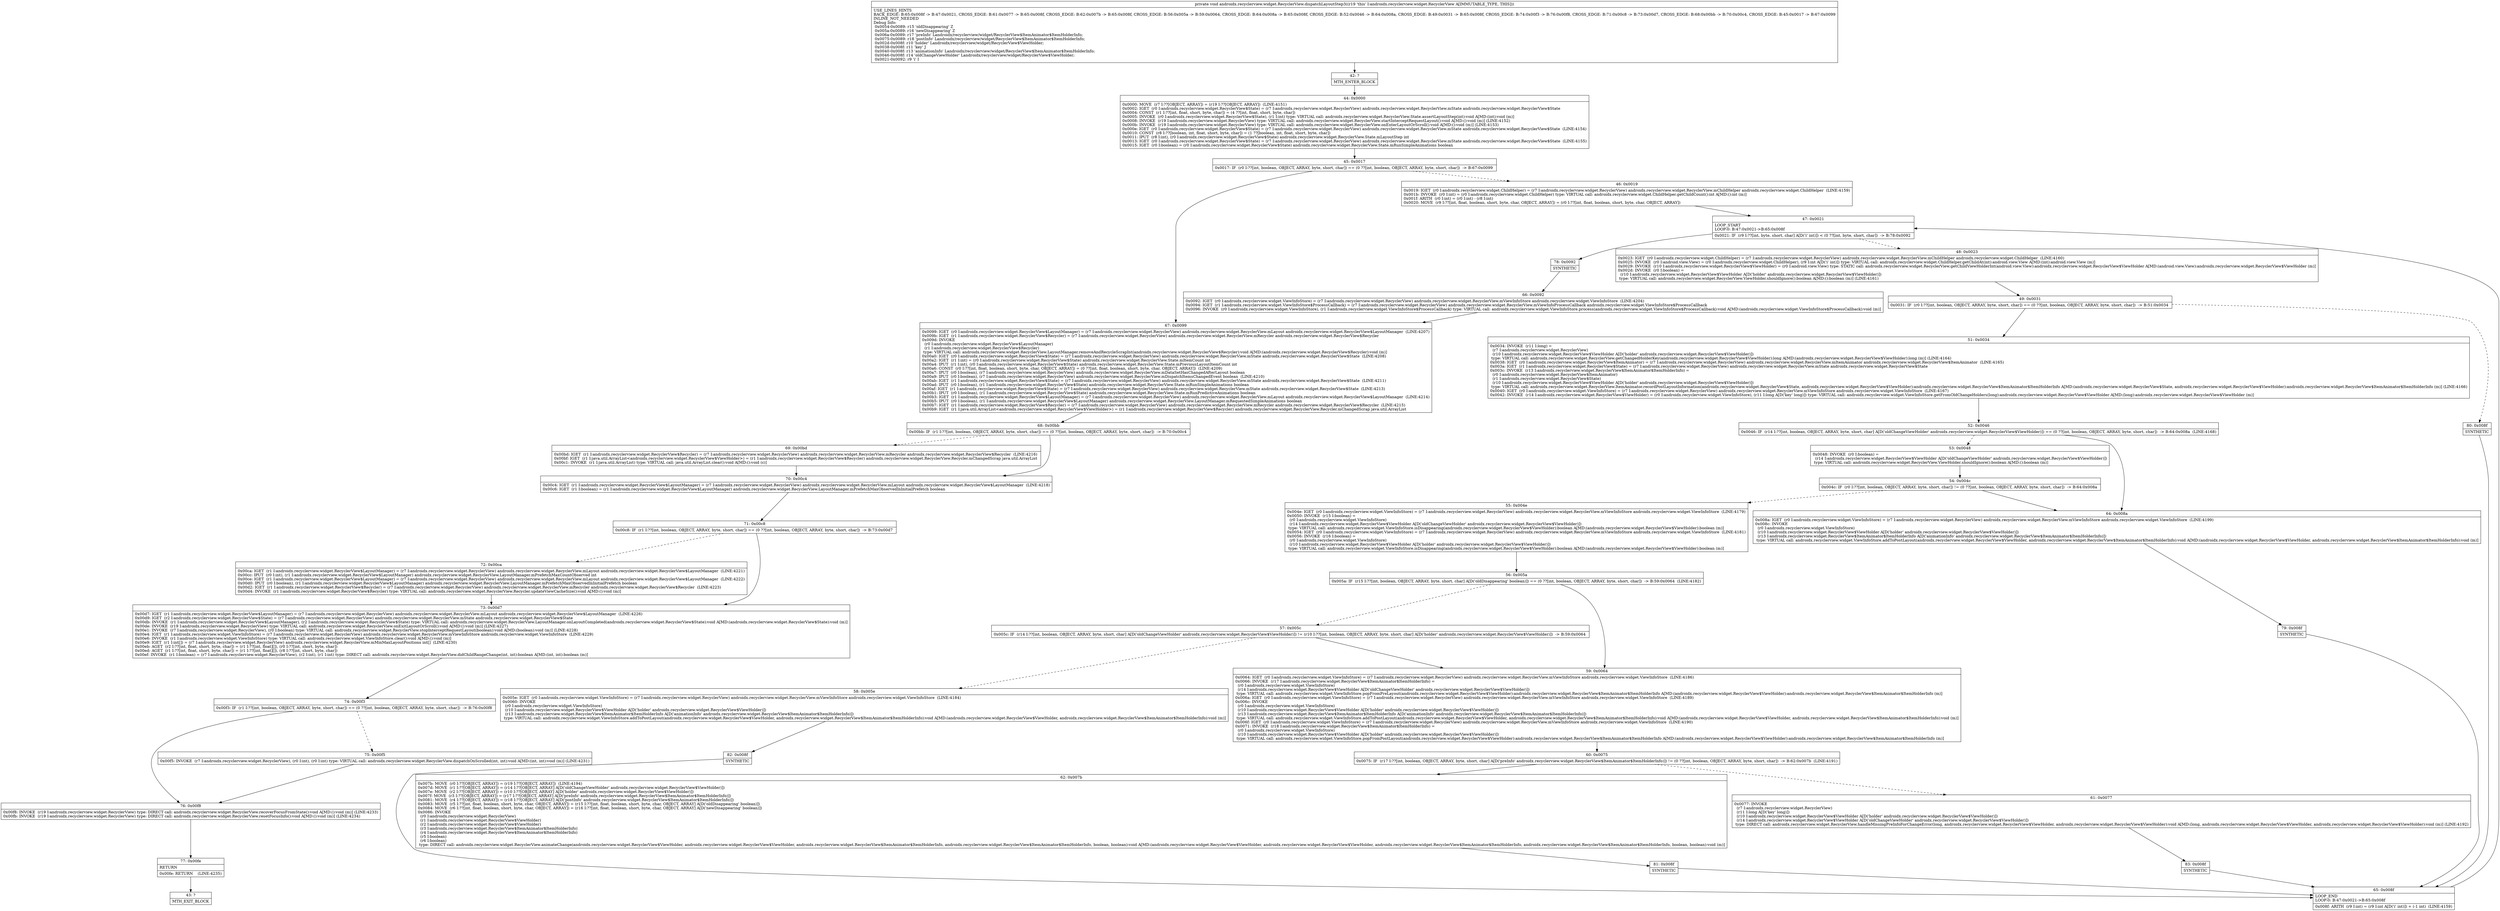 digraph "CFG forandroidx.recyclerview.widget.RecyclerView.dispatchLayoutStep3()V" {
Node_42 [shape=record,label="{42\:\ ?|MTH_ENTER_BLOCK\l}"];
Node_44 [shape=record,label="{44\:\ 0x0000|0x0000: MOVE  (r7 I:??[OBJECT, ARRAY]) = (r19 I:??[OBJECT, ARRAY])  (LINE:4151)\l0x0002: IGET  (r0 I:androidx.recyclerview.widget.RecyclerView$State) = (r7 I:androidx.recyclerview.widget.RecyclerView) androidx.recyclerview.widget.RecyclerView.mState androidx.recyclerview.widget.RecyclerView$State \l0x0004: CONST  (r1 I:??[int, float, short, byte, char]) = (4 ??[int, float, short, byte, char]) \l0x0005: INVOKE  (r0 I:androidx.recyclerview.widget.RecyclerView$State), (r1 I:int) type: VIRTUAL call: androidx.recyclerview.widget.RecyclerView.State.assertLayoutStep(int):void A[MD:(int):void (m)]\l0x0008: INVOKE  (r19 I:androidx.recyclerview.widget.RecyclerView) type: VIRTUAL call: androidx.recyclerview.widget.RecyclerView.startInterceptRequestLayout():void A[MD:():void (m)] (LINE:4152)\l0x000b: INVOKE  (r19 I:androidx.recyclerview.widget.RecyclerView) type: VIRTUAL call: androidx.recyclerview.widget.RecyclerView.onEnterLayoutOrScroll():void A[MD:():void (m)] (LINE:4153)\l0x000e: IGET  (r0 I:androidx.recyclerview.widget.RecyclerView$State) = (r7 I:androidx.recyclerview.widget.RecyclerView) androidx.recyclerview.widget.RecyclerView.mState androidx.recyclerview.widget.RecyclerView$State  (LINE:4154)\l0x0010: CONST  (r8 I:??[boolean, int, float, short, byte, char]) = (1 ??[boolean, int, float, short, byte, char]) \l0x0011: IPUT  (r8 I:int), (r0 I:androidx.recyclerview.widget.RecyclerView$State) androidx.recyclerview.widget.RecyclerView.State.mLayoutStep int \l0x0013: IGET  (r0 I:androidx.recyclerview.widget.RecyclerView$State) = (r7 I:androidx.recyclerview.widget.RecyclerView) androidx.recyclerview.widget.RecyclerView.mState androidx.recyclerview.widget.RecyclerView$State  (LINE:4155)\l0x0015: IGET  (r0 I:boolean) = (r0 I:androidx.recyclerview.widget.RecyclerView$State) androidx.recyclerview.widget.RecyclerView.State.mRunSimpleAnimations boolean \l}"];
Node_45 [shape=record,label="{45\:\ 0x0017|0x0017: IF  (r0 I:??[int, boolean, OBJECT, ARRAY, byte, short, char]) == (0 ??[int, boolean, OBJECT, ARRAY, byte, short, char])  \-\> B:67:0x0099 \l}"];
Node_46 [shape=record,label="{46\:\ 0x0019|0x0019: IGET  (r0 I:androidx.recyclerview.widget.ChildHelper) = (r7 I:androidx.recyclerview.widget.RecyclerView) androidx.recyclerview.widget.RecyclerView.mChildHelper androidx.recyclerview.widget.ChildHelper  (LINE:4159)\l0x001b: INVOKE  (r0 I:int) = (r0 I:androidx.recyclerview.widget.ChildHelper) type: VIRTUAL call: androidx.recyclerview.widget.ChildHelper.getChildCount():int A[MD:():int (m)]\l0x001f: ARITH  (r0 I:int) = (r0 I:int) \- (r8 I:int) \l0x0020: MOVE  (r9 I:??[int, float, boolean, short, byte, char, OBJECT, ARRAY]) = (r0 I:??[int, float, boolean, short, byte, char, OBJECT, ARRAY]) \l}"];
Node_47 [shape=record,label="{47\:\ 0x0021|LOOP_START\lLOOP:0: B:47:0x0021\-\>B:65:0x008f\l|0x0021: IF  (r9 I:??[int, byte, short, char] A[D('i' int)]) \< (0 ??[int, byte, short, char])  \-\> B:78:0x0092 \l}"];
Node_48 [shape=record,label="{48\:\ 0x0023|0x0023: IGET  (r0 I:androidx.recyclerview.widget.ChildHelper) = (r7 I:androidx.recyclerview.widget.RecyclerView) androidx.recyclerview.widget.RecyclerView.mChildHelper androidx.recyclerview.widget.ChildHelper  (LINE:4160)\l0x0025: INVOKE  (r0 I:android.view.View) = (r0 I:androidx.recyclerview.widget.ChildHelper), (r9 I:int A[D('i' int)]) type: VIRTUAL call: androidx.recyclerview.widget.ChildHelper.getChildAt(int):android.view.View A[MD:(int):android.view.View (m)]\l0x0029: INVOKE  (r10 I:androidx.recyclerview.widget.RecyclerView$ViewHolder) = (r0 I:android.view.View) type: STATIC call: androidx.recyclerview.widget.RecyclerView.getChildViewHolderInt(android.view.View):androidx.recyclerview.widget.RecyclerView$ViewHolder A[MD:(android.view.View):androidx.recyclerview.widget.RecyclerView$ViewHolder (m)]\l0x002d: INVOKE  (r0 I:boolean) = \l  (r10 I:androidx.recyclerview.widget.RecyclerView$ViewHolder A[D('holder' androidx.recyclerview.widget.RecyclerView$ViewHolder)])\l type: VIRTUAL call: androidx.recyclerview.widget.RecyclerView.ViewHolder.shouldIgnore():boolean A[MD:():boolean (m)] (LINE:4161)\l}"];
Node_49 [shape=record,label="{49\:\ 0x0031|0x0031: IF  (r0 I:??[int, boolean, OBJECT, ARRAY, byte, short, char]) == (0 ??[int, boolean, OBJECT, ARRAY, byte, short, char])  \-\> B:51:0x0034 \l}"];
Node_51 [shape=record,label="{51\:\ 0x0034|0x0034: INVOKE  (r11 I:long) = \l  (r7 I:androidx.recyclerview.widget.RecyclerView)\l  (r10 I:androidx.recyclerview.widget.RecyclerView$ViewHolder A[D('holder' androidx.recyclerview.widget.RecyclerView$ViewHolder)])\l type: VIRTUAL call: androidx.recyclerview.widget.RecyclerView.getChangedHolderKey(androidx.recyclerview.widget.RecyclerView$ViewHolder):long A[MD:(androidx.recyclerview.widget.RecyclerView$ViewHolder):long (m)] (LINE:4164)\l0x0038: IGET  (r0 I:androidx.recyclerview.widget.RecyclerView$ItemAnimator) = (r7 I:androidx.recyclerview.widget.RecyclerView) androidx.recyclerview.widget.RecyclerView.mItemAnimator androidx.recyclerview.widget.RecyclerView$ItemAnimator  (LINE:4165)\l0x003a: IGET  (r1 I:androidx.recyclerview.widget.RecyclerView$State) = (r7 I:androidx.recyclerview.widget.RecyclerView) androidx.recyclerview.widget.RecyclerView.mState androidx.recyclerview.widget.RecyclerView$State \l0x003c: INVOKE  (r13 I:androidx.recyclerview.widget.RecyclerView$ItemAnimator$ItemHolderInfo) = \l  (r0 I:androidx.recyclerview.widget.RecyclerView$ItemAnimator)\l  (r1 I:androidx.recyclerview.widget.RecyclerView$State)\l  (r10 I:androidx.recyclerview.widget.RecyclerView$ViewHolder A[D('holder' androidx.recyclerview.widget.RecyclerView$ViewHolder)])\l type: VIRTUAL call: androidx.recyclerview.widget.RecyclerView.ItemAnimator.recordPostLayoutInformation(androidx.recyclerview.widget.RecyclerView$State, androidx.recyclerview.widget.RecyclerView$ViewHolder):androidx.recyclerview.widget.RecyclerView$ItemAnimator$ItemHolderInfo A[MD:(androidx.recyclerview.widget.RecyclerView$State, androidx.recyclerview.widget.RecyclerView$ViewHolder):androidx.recyclerview.widget.RecyclerView$ItemAnimator$ItemHolderInfo (m)] (LINE:4166)\l0x0040: IGET  (r0 I:androidx.recyclerview.widget.ViewInfoStore) = (r7 I:androidx.recyclerview.widget.RecyclerView) androidx.recyclerview.widget.RecyclerView.mViewInfoStore androidx.recyclerview.widget.ViewInfoStore  (LINE:4167)\l0x0042: INVOKE  (r14 I:androidx.recyclerview.widget.RecyclerView$ViewHolder) = (r0 I:androidx.recyclerview.widget.ViewInfoStore), (r11 I:long A[D('key' long)]) type: VIRTUAL call: androidx.recyclerview.widget.ViewInfoStore.getFromOldChangeHolders(long):androidx.recyclerview.widget.RecyclerView$ViewHolder A[MD:(long):androidx.recyclerview.widget.RecyclerView$ViewHolder (m)]\l}"];
Node_52 [shape=record,label="{52\:\ 0x0046|0x0046: IF  (r14 I:??[int, boolean, OBJECT, ARRAY, byte, short, char] A[D('oldChangeViewHolder' androidx.recyclerview.widget.RecyclerView$ViewHolder)]) == (0 ??[int, boolean, OBJECT, ARRAY, byte, short, char])  \-\> B:64:0x008a  (LINE:4168)\l}"];
Node_53 [shape=record,label="{53\:\ 0x0048|0x0048: INVOKE  (r0 I:boolean) = \l  (r14 I:androidx.recyclerview.widget.RecyclerView$ViewHolder A[D('oldChangeViewHolder' androidx.recyclerview.widget.RecyclerView$ViewHolder)])\l type: VIRTUAL call: androidx.recyclerview.widget.RecyclerView.ViewHolder.shouldIgnore():boolean A[MD:():boolean (m)]\l}"];
Node_54 [shape=record,label="{54\:\ 0x004c|0x004c: IF  (r0 I:??[int, boolean, OBJECT, ARRAY, byte, short, char]) != (0 ??[int, boolean, OBJECT, ARRAY, byte, short, char])  \-\> B:64:0x008a \l}"];
Node_55 [shape=record,label="{55\:\ 0x004e|0x004e: IGET  (r0 I:androidx.recyclerview.widget.ViewInfoStore) = (r7 I:androidx.recyclerview.widget.RecyclerView) androidx.recyclerview.widget.RecyclerView.mViewInfoStore androidx.recyclerview.widget.ViewInfoStore  (LINE:4179)\l0x0050: INVOKE  (r15 I:boolean) = \l  (r0 I:androidx.recyclerview.widget.ViewInfoStore)\l  (r14 I:androidx.recyclerview.widget.RecyclerView$ViewHolder A[D('oldChangeViewHolder' androidx.recyclerview.widget.RecyclerView$ViewHolder)])\l type: VIRTUAL call: androidx.recyclerview.widget.ViewInfoStore.isDisappearing(androidx.recyclerview.widget.RecyclerView$ViewHolder):boolean A[MD:(androidx.recyclerview.widget.RecyclerView$ViewHolder):boolean (m)]\l0x0054: IGET  (r0 I:androidx.recyclerview.widget.ViewInfoStore) = (r7 I:androidx.recyclerview.widget.RecyclerView) androidx.recyclerview.widget.RecyclerView.mViewInfoStore androidx.recyclerview.widget.ViewInfoStore  (LINE:4181)\l0x0056: INVOKE  (r16 I:boolean) = \l  (r0 I:androidx.recyclerview.widget.ViewInfoStore)\l  (r10 I:androidx.recyclerview.widget.RecyclerView$ViewHolder A[D('holder' androidx.recyclerview.widget.RecyclerView$ViewHolder)])\l type: VIRTUAL call: androidx.recyclerview.widget.ViewInfoStore.isDisappearing(androidx.recyclerview.widget.RecyclerView$ViewHolder):boolean A[MD:(androidx.recyclerview.widget.RecyclerView$ViewHolder):boolean (m)]\l}"];
Node_56 [shape=record,label="{56\:\ 0x005a|0x005a: IF  (r15 I:??[int, boolean, OBJECT, ARRAY, byte, short, char] A[D('oldDisappearing' boolean)]) == (0 ??[int, boolean, OBJECT, ARRAY, byte, short, char])  \-\> B:59:0x0064  (LINE:4182)\l}"];
Node_57 [shape=record,label="{57\:\ 0x005c|0x005c: IF  (r14 I:??[int, boolean, OBJECT, ARRAY, byte, short, char] A[D('oldChangeViewHolder' androidx.recyclerview.widget.RecyclerView$ViewHolder)]) != (r10 I:??[int, boolean, OBJECT, ARRAY, byte, short, char] A[D('holder' androidx.recyclerview.widget.RecyclerView$ViewHolder)])  \-\> B:59:0x0064 \l}"];
Node_58 [shape=record,label="{58\:\ 0x005e|0x005e: IGET  (r0 I:androidx.recyclerview.widget.ViewInfoStore) = (r7 I:androidx.recyclerview.widget.RecyclerView) androidx.recyclerview.widget.RecyclerView.mViewInfoStore androidx.recyclerview.widget.ViewInfoStore  (LINE:4184)\l0x0060: INVOKE  \l  (r0 I:androidx.recyclerview.widget.ViewInfoStore)\l  (r10 I:androidx.recyclerview.widget.RecyclerView$ViewHolder A[D('holder' androidx.recyclerview.widget.RecyclerView$ViewHolder)])\l  (r13 I:androidx.recyclerview.widget.RecyclerView$ItemAnimator$ItemHolderInfo A[D('animationInfo' androidx.recyclerview.widget.RecyclerView$ItemAnimator$ItemHolderInfo)])\l type: VIRTUAL call: androidx.recyclerview.widget.ViewInfoStore.addToPostLayout(androidx.recyclerview.widget.RecyclerView$ViewHolder, androidx.recyclerview.widget.RecyclerView$ItemAnimator$ItemHolderInfo):void A[MD:(androidx.recyclerview.widget.RecyclerView$ViewHolder, androidx.recyclerview.widget.RecyclerView$ItemAnimator$ItemHolderInfo):void (m)]\l}"];
Node_82 [shape=record,label="{82\:\ 0x008f|SYNTHETIC\l}"];
Node_65 [shape=record,label="{65\:\ 0x008f|LOOP_END\lLOOP:0: B:47:0x0021\-\>B:65:0x008f\l|0x008f: ARITH  (r9 I:int) = (r9 I:int A[D('i' int)]) + (\-1 int)  (LINE:4159)\l}"];
Node_59 [shape=record,label="{59\:\ 0x0064|0x0064: IGET  (r0 I:androidx.recyclerview.widget.ViewInfoStore) = (r7 I:androidx.recyclerview.widget.RecyclerView) androidx.recyclerview.widget.RecyclerView.mViewInfoStore androidx.recyclerview.widget.ViewInfoStore  (LINE:4186)\l0x0066: INVOKE  (r17 I:androidx.recyclerview.widget.RecyclerView$ItemAnimator$ItemHolderInfo) = \l  (r0 I:androidx.recyclerview.widget.ViewInfoStore)\l  (r14 I:androidx.recyclerview.widget.RecyclerView$ViewHolder A[D('oldChangeViewHolder' androidx.recyclerview.widget.RecyclerView$ViewHolder)])\l type: VIRTUAL call: androidx.recyclerview.widget.ViewInfoStore.popFromPreLayout(androidx.recyclerview.widget.RecyclerView$ViewHolder):androidx.recyclerview.widget.RecyclerView$ItemAnimator$ItemHolderInfo A[MD:(androidx.recyclerview.widget.RecyclerView$ViewHolder):androidx.recyclerview.widget.RecyclerView$ItemAnimator$ItemHolderInfo (m)]\l0x006a: IGET  (r0 I:androidx.recyclerview.widget.ViewInfoStore) = (r7 I:androidx.recyclerview.widget.RecyclerView) androidx.recyclerview.widget.RecyclerView.mViewInfoStore androidx.recyclerview.widget.ViewInfoStore  (LINE:4189)\l0x006c: INVOKE  \l  (r0 I:androidx.recyclerview.widget.ViewInfoStore)\l  (r10 I:androidx.recyclerview.widget.RecyclerView$ViewHolder A[D('holder' androidx.recyclerview.widget.RecyclerView$ViewHolder)])\l  (r13 I:androidx.recyclerview.widget.RecyclerView$ItemAnimator$ItemHolderInfo A[D('animationInfo' androidx.recyclerview.widget.RecyclerView$ItemAnimator$ItemHolderInfo)])\l type: VIRTUAL call: androidx.recyclerview.widget.ViewInfoStore.addToPostLayout(androidx.recyclerview.widget.RecyclerView$ViewHolder, androidx.recyclerview.widget.RecyclerView$ItemAnimator$ItemHolderInfo):void A[MD:(androidx.recyclerview.widget.RecyclerView$ViewHolder, androidx.recyclerview.widget.RecyclerView$ItemAnimator$ItemHolderInfo):void (m)]\l0x006f: IGET  (r0 I:androidx.recyclerview.widget.ViewInfoStore) = (r7 I:androidx.recyclerview.widget.RecyclerView) androidx.recyclerview.widget.RecyclerView.mViewInfoStore androidx.recyclerview.widget.ViewInfoStore  (LINE:4190)\l0x0071: INVOKE  (r18 I:androidx.recyclerview.widget.RecyclerView$ItemAnimator$ItemHolderInfo) = \l  (r0 I:androidx.recyclerview.widget.ViewInfoStore)\l  (r10 I:androidx.recyclerview.widget.RecyclerView$ViewHolder A[D('holder' androidx.recyclerview.widget.RecyclerView$ViewHolder)])\l type: VIRTUAL call: androidx.recyclerview.widget.ViewInfoStore.popFromPostLayout(androidx.recyclerview.widget.RecyclerView$ViewHolder):androidx.recyclerview.widget.RecyclerView$ItemAnimator$ItemHolderInfo A[MD:(androidx.recyclerview.widget.RecyclerView$ViewHolder):androidx.recyclerview.widget.RecyclerView$ItemAnimator$ItemHolderInfo (m)]\l}"];
Node_60 [shape=record,label="{60\:\ 0x0075|0x0075: IF  (r17 I:??[int, boolean, OBJECT, ARRAY, byte, short, char] A[D('preInfo' androidx.recyclerview.widget.RecyclerView$ItemAnimator$ItemHolderInfo)]) != (0 ??[int, boolean, OBJECT, ARRAY, byte, short, char])  \-\> B:62:0x007b  (LINE:4191)\l}"];
Node_61 [shape=record,label="{61\:\ 0x0077|0x0077: INVOKE  \l  (r7 I:androidx.recyclerview.widget.RecyclerView)\l  (r11 I:long A[D('key' long)])\l  (r10 I:androidx.recyclerview.widget.RecyclerView$ViewHolder A[D('holder' androidx.recyclerview.widget.RecyclerView$ViewHolder)])\l  (r14 I:androidx.recyclerview.widget.RecyclerView$ViewHolder A[D('oldChangeViewHolder' androidx.recyclerview.widget.RecyclerView$ViewHolder)])\l type: DIRECT call: androidx.recyclerview.widget.RecyclerView.handleMissingPreInfoForChangeError(long, androidx.recyclerview.widget.RecyclerView$ViewHolder, androidx.recyclerview.widget.RecyclerView$ViewHolder):void A[MD:(long, androidx.recyclerview.widget.RecyclerView$ViewHolder, androidx.recyclerview.widget.RecyclerView$ViewHolder):void (m)] (LINE:4192)\l}"];
Node_83 [shape=record,label="{83\:\ 0x008f|SYNTHETIC\l}"];
Node_62 [shape=record,label="{62\:\ 0x007b|0x007b: MOVE  (r0 I:??[OBJECT, ARRAY]) = (r19 I:??[OBJECT, ARRAY])  (LINE:4194)\l0x007d: MOVE  (r1 I:??[OBJECT, ARRAY]) = (r14 I:??[OBJECT, ARRAY] A[D('oldChangeViewHolder' androidx.recyclerview.widget.RecyclerView$ViewHolder)]) \l0x007e: MOVE  (r2 I:??[OBJECT, ARRAY]) = (r10 I:??[OBJECT, ARRAY] A[D('holder' androidx.recyclerview.widget.RecyclerView$ViewHolder)]) \l0x007f: MOVE  (r3 I:??[OBJECT, ARRAY]) = (r17 I:??[OBJECT, ARRAY] A[D('preInfo' androidx.recyclerview.widget.RecyclerView$ItemAnimator$ItemHolderInfo)]) \l0x0081: MOVE  (r4 I:??[OBJECT, ARRAY]) = (r18 I:??[OBJECT, ARRAY] A[D('postInfo' androidx.recyclerview.widget.RecyclerView$ItemAnimator$ItemHolderInfo)]) \l0x0083: MOVE  (r5 I:??[int, float, boolean, short, byte, char, OBJECT, ARRAY]) = (r15 I:??[int, float, boolean, short, byte, char, OBJECT, ARRAY] A[D('oldDisappearing' boolean)]) \l0x0084: MOVE  (r6 I:??[int, float, boolean, short, byte, char, OBJECT, ARRAY]) = (r16 I:??[int, float, boolean, short, byte, char, OBJECT, ARRAY] A[D('newDisappearing' boolean)]) \l0x0086: INVOKE  \l  (r0 I:androidx.recyclerview.widget.RecyclerView)\l  (r1 I:androidx.recyclerview.widget.RecyclerView$ViewHolder)\l  (r2 I:androidx.recyclerview.widget.RecyclerView$ViewHolder)\l  (r3 I:androidx.recyclerview.widget.RecyclerView$ItemAnimator$ItemHolderInfo)\l  (r4 I:androidx.recyclerview.widget.RecyclerView$ItemAnimator$ItemHolderInfo)\l  (r5 I:boolean)\l  (r6 I:boolean)\l type: DIRECT call: androidx.recyclerview.widget.RecyclerView.animateChange(androidx.recyclerview.widget.RecyclerView$ViewHolder, androidx.recyclerview.widget.RecyclerView$ViewHolder, androidx.recyclerview.widget.RecyclerView$ItemAnimator$ItemHolderInfo, androidx.recyclerview.widget.RecyclerView$ItemAnimator$ItemHolderInfo, boolean, boolean):void A[MD:(androidx.recyclerview.widget.RecyclerView$ViewHolder, androidx.recyclerview.widget.RecyclerView$ViewHolder, androidx.recyclerview.widget.RecyclerView$ItemAnimator$ItemHolderInfo, androidx.recyclerview.widget.RecyclerView$ItemAnimator$ItemHolderInfo, boolean, boolean):void (m)]\l}"];
Node_81 [shape=record,label="{81\:\ 0x008f|SYNTHETIC\l}"];
Node_64 [shape=record,label="{64\:\ 0x008a|0x008a: IGET  (r0 I:androidx.recyclerview.widget.ViewInfoStore) = (r7 I:androidx.recyclerview.widget.RecyclerView) androidx.recyclerview.widget.RecyclerView.mViewInfoStore androidx.recyclerview.widget.ViewInfoStore  (LINE:4199)\l0x008c: INVOKE  \l  (r0 I:androidx.recyclerview.widget.ViewInfoStore)\l  (r10 I:androidx.recyclerview.widget.RecyclerView$ViewHolder A[D('holder' androidx.recyclerview.widget.RecyclerView$ViewHolder)])\l  (r13 I:androidx.recyclerview.widget.RecyclerView$ItemAnimator$ItemHolderInfo A[D('animationInfo' androidx.recyclerview.widget.RecyclerView$ItemAnimator$ItemHolderInfo)])\l type: VIRTUAL call: androidx.recyclerview.widget.ViewInfoStore.addToPostLayout(androidx.recyclerview.widget.RecyclerView$ViewHolder, androidx.recyclerview.widget.RecyclerView$ItemAnimator$ItemHolderInfo):void A[MD:(androidx.recyclerview.widget.RecyclerView$ViewHolder, androidx.recyclerview.widget.RecyclerView$ItemAnimator$ItemHolderInfo):void (m)]\l}"];
Node_79 [shape=record,label="{79\:\ 0x008f|SYNTHETIC\l}"];
Node_80 [shape=record,label="{80\:\ 0x008f|SYNTHETIC\l}"];
Node_78 [shape=record,label="{78\:\ 0x0092|SYNTHETIC\l}"];
Node_66 [shape=record,label="{66\:\ 0x0092|0x0092: IGET  (r0 I:androidx.recyclerview.widget.ViewInfoStore) = (r7 I:androidx.recyclerview.widget.RecyclerView) androidx.recyclerview.widget.RecyclerView.mViewInfoStore androidx.recyclerview.widget.ViewInfoStore  (LINE:4204)\l0x0094: IGET  (r1 I:androidx.recyclerview.widget.ViewInfoStore$ProcessCallback) = (r7 I:androidx.recyclerview.widget.RecyclerView) androidx.recyclerview.widget.RecyclerView.mViewInfoProcessCallback androidx.recyclerview.widget.ViewInfoStore$ProcessCallback \l0x0096: INVOKE  (r0 I:androidx.recyclerview.widget.ViewInfoStore), (r1 I:androidx.recyclerview.widget.ViewInfoStore$ProcessCallback) type: VIRTUAL call: androidx.recyclerview.widget.ViewInfoStore.process(androidx.recyclerview.widget.ViewInfoStore$ProcessCallback):void A[MD:(androidx.recyclerview.widget.ViewInfoStore$ProcessCallback):void (m)]\l}"];
Node_67 [shape=record,label="{67\:\ 0x0099|0x0099: IGET  (r0 I:androidx.recyclerview.widget.RecyclerView$LayoutManager) = (r7 I:androidx.recyclerview.widget.RecyclerView) androidx.recyclerview.widget.RecyclerView.mLayout androidx.recyclerview.widget.RecyclerView$LayoutManager  (LINE:4207)\l0x009b: IGET  (r1 I:androidx.recyclerview.widget.RecyclerView$Recycler) = (r7 I:androidx.recyclerview.widget.RecyclerView) androidx.recyclerview.widget.RecyclerView.mRecycler androidx.recyclerview.widget.RecyclerView$Recycler \l0x009d: INVOKE  \l  (r0 I:androidx.recyclerview.widget.RecyclerView$LayoutManager)\l  (r1 I:androidx.recyclerview.widget.RecyclerView$Recycler)\l type: VIRTUAL call: androidx.recyclerview.widget.RecyclerView.LayoutManager.removeAndRecycleScrapInt(androidx.recyclerview.widget.RecyclerView$Recycler):void A[MD:(androidx.recyclerview.widget.RecyclerView$Recycler):void (m)]\l0x00a0: IGET  (r0 I:androidx.recyclerview.widget.RecyclerView$State) = (r7 I:androidx.recyclerview.widget.RecyclerView) androidx.recyclerview.widget.RecyclerView.mState androidx.recyclerview.widget.RecyclerView$State  (LINE:4208)\l0x00a2: IGET  (r1 I:int) = (r0 I:androidx.recyclerview.widget.RecyclerView$State) androidx.recyclerview.widget.RecyclerView.State.mItemCount int \l0x00a4: IPUT  (r1 I:int), (r0 I:androidx.recyclerview.widget.RecyclerView$State) androidx.recyclerview.widget.RecyclerView.State.mPreviousLayoutItemCount int \l0x00a6: CONST  (r0 I:??[int, float, boolean, short, byte, char, OBJECT, ARRAY]) = (0 ??[int, float, boolean, short, byte, char, OBJECT, ARRAY])  (LINE:4209)\l0x00a7: IPUT  (r0 I:boolean), (r7 I:androidx.recyclerview.widget.RecyclerView) androidx.recyclerview.widget.RecyclerView.mDataSetHasChangedAfterLayout boolean \l0x00a9: IPUT  (r0 I:boolean), (r7 I:androidx.recyclerview.widget.RecyclerView) androidx.recyclerview.widget.RecyclerView.mDispatchItemsChangedEvent boolean  (LINE:4210)\l0x00ab: IGET  (r1 I:androidx.recyclerview.widget.RecyclerView$State) = (r7 I:androidx.recyclerview.widget.RecyclerView) androidx.recyclerview.widget.RecyclerView.mState androidx.recyclerview.widget.RecyclerView$State  (LINE:4211)\l0x00ad: IPUT  (r0 I:boolean), (r1 I:androidx.recyclerview.widget.RecyclerView$State) androidx.recyclerview.widget.RecyclerView.State.mRunSimpleAnimations boolean \l0x00af: IGET  (r1 I:androidx.recyclerview.widget.RecyclerView$State) = (r7 I:androidx.recyclerview.widget.RecyclerView) androidx.recyclerview.widget.RecyclerView.mState androidx.recyclerview.widget.RecyclerView$State  (LINE:4213)\l0x00b1: IPUT  (r0 I:boolean), (r1 I:androidx.recyclerview.widget.RecyclerView$State) androidx.recyclerview.widget.RecyclerView.State.mRunPredictiveAnimations boolean \l0x00b3: IGET  (r1 I:androidx.recyclerview.widget.RecyclerView$LayoutManager) = (r7 I:androidx.recyclerview.widget.RecyclerView) androidx.recyclerview.widget.RecyclerView.mLayout androidx.recyclerview.widget.RecyclerView$LayoutManager  (LINE:4214)\l0x00b5: IPUT  (r0 I:boolean), (r1 I:androidx.recyclerview.widget.RecyclerView$LayoutManager) androidx.recyclerview.widget.RecyclerView.LayoutManager.mRequestedSimpleAnimations boolean \l0x00b7: IGET  (r1 I:androidx.recyclerview.widget.RecyclerView$Recycler) = (r7 I:androidx.recyclerview.widget.RecyclerView) androidx.recyclerview.widget.RecyclerView.mRecycler androidx.recyclerview.widget.RecyclerView$Recycler  (LINE:4215)\l0x00b9: IGET  (r1 I:java.util.ArrayList\<androidx.recyclerview.widget.RecyclerView$ViewHolder\>) = (r1 I:androidx.recyclerview.widget.RecyclerView$Recycler) androidx.recyclerview.widget.RecyclerView.Recycler.mChangedScrap java.util.ArrayList \l}"];
Node_68 [shape=record,label="{68\:\ 0x00bb|0x00bb: IF  (r1 I:??[int, boolean, OBJECT, ARRAY, byte, short, char]) == (0 ??[int, boolean, OBJECT, ARRAY, byte, short, char])  \-\> B:70:0x00c4 \l}"];
Node_69 [shape=record,label="{69\:\ 0x00bd|0x00bd: IGET  (r1 I:androidx.recyclerview.widget.RecyclerView$Recycler) = (r7 I:androidx.recyclerview.widget.RecyclerView) androidx.recyclerview.widget.RecyclerView.mRecycler androidx.recyclerview.widget.RecyclerView$Recycler  (LINE:4216)\l0x00bf: IGET  (r1 I:java.util.ArrayList\<androidx.recyclerview.widget.RecyclerView$ViewHolder\>) = (r1 I:androidx.recyclerview.widget.RecyclerView$Recycler) androidx.recyclerview.widget.RecyclerView.Recycler.mChangedScrap java.util.ArrayList \l0x00c1: INVOKE  (r1 I:java.util.ArrayList) type: VIRTUAL call: java.util.ArrayList.clear():void A[MD:():void (c)]\l}"];
Node_70 [shape=record,label="{70\:\ 0x00c4|0x00c4: IGET  (r1 I:androidx.recyclerview.widget.RecyclerView$LayoutManager) = (r7 I:androidx.recyclerview.widget.RecyclerView) androidx.recyclerview.widget.RecyclerView.mLayout androidx.recyclerview.widget.RecyclerView$LayoutManager  (LINE:4218)\l0x00c6: IGET  (r1 I:boolean) = (r1 I:androidx.recyclerview.widget.RecyclerView$LayoutManager) androidx.recyclerview.widget.RecyclerView.LayoutManager.mPrefetchMaxObservedInInitialPrefetch boolean \l}"];
Node_71 [shape=record,label="{71\:\ 0x00c8|0x00c8: IF  (r1 I:??[int, boolean, OBJECT, ARRAY, byte, short, char]) == (0 ??[int, boolean, OBJECT, ARRAY, byte, short, char])  \-\> B:73:0x00d7 \l}"];
Node_72 [shape=record,label="{72\:\ 0x00ca|0x00ca: IGET  (r1 I:androidx.recyclerview.widget.RecyclerView$LayoutManager) = (r7 I:androidx.recyclerview.widget.RecyclerView) androidx.recyclerview.widget.RecyclerView.mLayout androidx.recyclerview.widget.RecyclerView$LayoutManager  (LINE:4221)\l0x00cc: IPUT  (r0 I:int), (r1 I:androidx.recyclerview.widget.RecyclerView$LayoutManager) androidx.recyclerview.widget.RecyclerView.LayoutManager.mPrefetchMaxCountObserved int \l0x00ce: IGET  (r1 I:androidx.recyclerview.widget.RecyclerView$LayoutManager) = (r7 I:androidx.recyclerview.widget.RecyclerView) androidx.recyclerview.widget.RecyclerView.mLayout androidx.recyclerview.widget.RecyclerView$LayoutManager  (LINE:4222)\l0x00d0: IPUT  (r0 I:boolean), (r1 I:androidx.recyclerview.widget.RecyclerView$LayoutManager) androidx.recyclerview.widget.RecyclerView.LayoutManager.mPrefetchMaxObservedInInitialPrefetch boolean \l0x00d2: IGET  (r1 I:androidx.recyclerview.widget.RecyclerView$Recycler) = (r7 I:androidx.recyclerview.widget.RecyclerView) androidx.recyclerview.widget.RecyclerView.mRecycler androidx.recyclerview.widget.RecyclerView$Recycler  (LINE:4223)\l0x00d4: INVOKE  (r1 I:androidx.recyclerview.widget.RecyclerView$Recycler) type: VIRTUAL call: androidx.recyclerview.widget.RecyclerView.Recycler.updateViewCacheSize():void A[MD:():void (m)]\l}"];
Node_73 [shape=record,label="{73\:\ 0x00d7|0x00d7: IGET  (r1 I:androidx.recyclerview.widget.RecyclerView$LayoutManager) = (r7 I:androidx.recyclerview.widget.RecyclerView) androidx.recyclerview.widget.RecyclerView.mLayout androidx.recyclerview.widget.RecyclerView$LayoutManager  (LINE:4226)\l0x00d9: IGET  (r2 I:androidx.recyclerview.widget.RecyclerView$State) = (r7 I:androidx.recyclerview.widget.RecyclerView) androidx.recyclerview.widget.RecyclerView.mState androidx.recyclerview.widget.RecyclerView$State \l0x00db: INVOKE  (r1 I:androidx.recyclerview.widget.RecyclerView$LayoutManager), (r2 I:androidx.recyclerview.widget.RecyclerView$State) type: VIRTUAL call: androidx.recyclerview.widget.RecyclerView.LayoutManager.onLayoutCompleted(androidx.recyclerview.widget.RecyclerView$State):void A[MD:(androidx.recyclerview.widget.RecyclerView$State):void (m)]\l0x00de: INVOKE  (r19 I:androidx.recyclerview.widget.RecyclerView) type: VIRTUAL call: androidx.recyclerview.widget.RecyclerView.onExitLayoutOrScroll():void A[MD:():void (m)] (LINE:4227)\l0x00e1: INVOKE  (r7 I:androidx.recyclerview.widget.RecyclerView), (r0 I:boolean) type: VIRTUAL call: androidx.recyclerview.widget.RecyclerView.stopInterceptRequestLayout(boolean):void A[MD:(boolean):void (m)] (LINE:4228)\l0x00e4: IGET  (r1 I:androidx.recyclerview.widget.ViewInfoStore) = (r7 I:androidx.recyclerview.widget.RecyclerView) androidx.recyclerview.widget.RecyclerView.mViewInfoStore androidx.recyclerview.widget.ViewInfoStore  (LINE:4229)\l0x00e6: INVOKE  (r1 I:androidx.recyclerview.widget.ViewInfoStore) type: VIRTUAL call: androidx.recyclerview.widget.ViewInfoStore.clear():void A[MD:():void (m)]\l0x00e9: IGET  (r1 I:int[]) = (r7 I:androidx.recyclerview.widget.RecyclerView) androidx.recyclerview.widget.RecyclerView.mMinMaxLayoutPositions int[]  (LINE:4230)\l0x00eb: AGET  (r2 I:??[int, float, short, byte, char]) = (r1 I:??[int, float][]), (r0 I:??[int, short, byte, char]) \l0x00ed: AGET  (r1 I:??[int, float, short, byte, char]) = (r1 I:??[int, float][]), (r8 I:??[int, short, byte, char]) \l0x00ef: INVOKE  (r1 I:boolean) = (r7 I:androidx.recyclerview.widget.RecyclerView), (r2 I:int), (r1 I:int) type: DIRECT call: androidx.recyclerview.widget.RecyclerView.didChildRangeChange(int, int):boolean A[MD:(int, int):boolean (m)]\l}"];
Node_74 [shape=record,label="{74\:\ 0x00f3|0x00f3: IF  (r1 I:??[int, boolean, OBJECT, ARRAY, byte, short, char]) == (0 ??[int, boolean, OBJECT, ARRAY, byte, short, char])  \-\> B:76:0x00f8 \l}"];
Node_75 [shape=record,label="{75\:\ 0x00f5|0x00f5: INVOKE  (r7 I:androidx.recyclerview.widget.RecyclerView), (r0 I:int), (r0 I:int) type: VIRTUAL call: androidx.recyclerview.widget.RecyclerView.dispatchOnScrolled(int, int):void A[MD:(int, int):void (m)] (LINE:4231)\l}"];
Node_76 [shape=record,label="{76\:\ 0x00f8|0x00f8: INVOKE  (r19 I:androidx.recyclerview.widget.RecyclerView) type: DIRECT call: androidx.recyclerview.widget.RecyclerView.recoverFocusFromState():void A[MD:():void (m)] (LINE:4233)\l0x00fb: INVOKE  (r19 I:androidx.recyclerview.widget.RecyclerView) type: DIRECT call: androidx.recyclerview.widget.RecyclerView.resetFocusInfo():void A[MD:():void (m)] (LINE:4234)\l}"];
Node_77 [shape=record,label="{77\:\ 0x00fe|RETURN\l|0x00fe: RETURN    (LINE:4235)\l}"];
Node_43 [shape=record,label="{43\:\ ?|MTH_EXIT_BLOCK\l}"];
MethodNode[shape=record,label="{private void androidx.recyclerview.widget.RecyclerView.dispatchLayoutStep3((r19 'this' I:androidx.recyclerview.widget.RecyclerView A[IMMUTABLE_TYPE, THIS]))  | USE_LINES_HINTS\lBACK_EDGE: B:65:0x008f \-\> B:47:0x0021, CROSS_EDGE: B:61:0x0077 \-\> B:65:0x008f, CROSS_EDGE: B:62:0x007b \-\> B:65:0x008f, CROSS_EDGE: B:56:0x005a \-\> B:59:0x0064, CROSS_EDGE: B:64:0x008a \-\> B:65:0x008f, CROSS_EDGE: B:52:0x0046 \-\> B:64:0x008a, CROSS_EDGE: B:49:0x0031 \-\> B:65:0x008f, CROSS_EDGE: B:74:0x00f3 \-\> B:76:0x00f8, CROSS_EDGE: B:71:0x00c8 \-\> B:73:0x00d7, CROSS_EDGE: B:68:0x00bb \-\> B:70:0x00c4, CROSS_EDGE: B:45:0x0017 \-\> B:67:0x0099\lINLINE_NOT_NEEDED\lDebug Info:\l  0x0054\-0x0089: r15 'oldDisappearing' Z\l  0x005a\-0x0089: r16 'newDisappearing' Z\l  0x006a\-0x0089: r17 'preInfo' Landroidx\/recyclerview\/widget\/RecyclerView$ItemAnimator$ItemHolderInfo;\l  0x0075\-0x0089: r18 'postInfo' Landroidx\/recyclerview\/widget\/RecyclerView$ItemAnimator$ItemHolderInfo;\l  0x002d\-0x008f: r10 'holder' Landroidx\/recyclerview\/widget\/RecyclerView$ViewHolder;\l  0x0038\-0x008f: r11 'key' J\l  0x0040\-0x008f: r13 'animationInfo' Landroidx\/recyclerview\/widget\/RecyclerView$ItemAnimator$ItemHolderInfo;\l  0x0046\-0x008f: r14 'oldChangeViewHolder' Landroidx\/recyclerview\/widget\/RecyclerView$ViewHolder;\l  0x0021\-0x0092: r9 'i' I\l}"];
MethodNode -> Node_42;Node_42 -> Node_44;
Node_44 -> Node_45;
Node_45 -> Node_46[style=dashed];
Node_45 -> Node_67;
Node_46 -> Node_47;
Node_47 -> Node_48[style=dashed];
Node_47 -> Node_78;
Node_48 -> Node_49;
Node_49 -> Node_51;
Node_49 -> Node_80[style=dashed];
Node_51 -> Node_52;
Node_52 -> Node_53[style=dashed];
Node_52 -> Node_64;
Node_53 -> Node_54;
Node_54 -> Node_55[style=dashed];
Node_54 -> Node_64;
Node_55 -> Node_56;
Node_56 -> Node_57[style=dashed];
Node_56 -> Node_59;
Node_57 -> Node_58[style=dashed];
Node_57 -> Node_59;
Node_58 -> Node_82;
Node_82 -> Node_65;
Node_65 -> Node_47;
Node_59 -> Node_60;
Node_60 -> Node_61[style=dashed];
Node_60 -> Node_62;
Node_61 -> Node_83;
Node_83 -> Node_65;
Node_62 -> Node_81;
Node_81 -> Node_65;
Node_64 -> Node_79;
Node_79 -> Node_65;
Node_80 -> Node_65;
Node_78 -> Node_66;
Node_66 -> Node_67;
Node_67 -> Node_68;
Node_68 -> Node_69[style=dashed];
Node_68 -> Node_70;
Node_69 -> Node_70;
Node_70 -> Node_71;
Node_71 -> Node_72[style=dashed];
Node_71 -> Node_73;
Node_72 -> Node_73;
Node_73 -> Node_74;
Node_74 -> Node_75[style=dashed];
Node_74 -> Node_76;
Node_75 -> Node_76;
Node_76 -> Node_77;
Node_77 -> Node_43;
}

